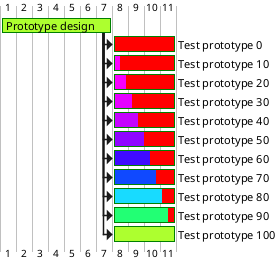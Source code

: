 {
  "sha1": "4rqukey5ep97o9j5jyup4jlbxmhcq4d",
  "insertion": {
    "when": "2024-05-30T20:48:20.558Z",
    "url": "https://forum.plantuml.net/15299/how-to-set-color-of-the-gantt-unstarted-task",
    "user": "plantuml@gmail.com"
  }
}
@startgantt
<style>
ganttDiagram {
  task {
    BackGroundColor GreenYellow
    LineColor Green 
    unstarted {
      BackGroundColor Fuchsia 
    }
  }
  undone {
    BackGroundColor red
  }
}
</style>


[Prototype design] lasts 7 days
[Test prototype 0] lasts 4 days
[Test prototype 10] lasts 4 days
[Test prototype 20] lasts 4 days
[Test prototype 30] lasts 4 days
[Test prototype 40] lasts 4 days
[Test prototype 50] lasts 4 days
[Test prototype 60] lasts 4 days
[Test prototype 70] lasts 4 days
[Test prototype 80] lasts 4 days
[Test prototype 90] lasts 4 days
[Test prototype 100] lasts 4 days

[Test prototype 0] starts at [Prototype design]'s end
[Test prototype 10] starts at [Prototype design]'s end
[Test prototype 20] starts at [Prototype design]'s end
[Test prototype 30] starts at [Prototype design]'s end
[Test prototype 40] starts at [Prototype design]'s end
[Test prototype 50] starts at [Prototype design]'s end
[Test prototype 60] starts at [Prototype design]'s end
[Test prototype 70] starts at [Prototype design]'s end
[Test prototype 80] starts at [Prototype design]'s end
[Test prototype 90] starts at [Prototype design]'s end
[Test prototype 100] starts at [Prototype design]'s end

[Test prototype 0] is 0% complete
[Test prototype 10] is 10% complete
[Test prototype 20] is 20% complete
[Test prototype 30] is 30% complete
[Test prototype 40] is 40% complete
[Test prototype 50] is 50% complete
[Test prototype 60] is 60% complete
[Test prototype 70] is 70% complete
[Test prototype 80] is 80% complete
[Test prototype 90] is 90% complete
[Test prototype 100] is 100% complete
@endgantt
